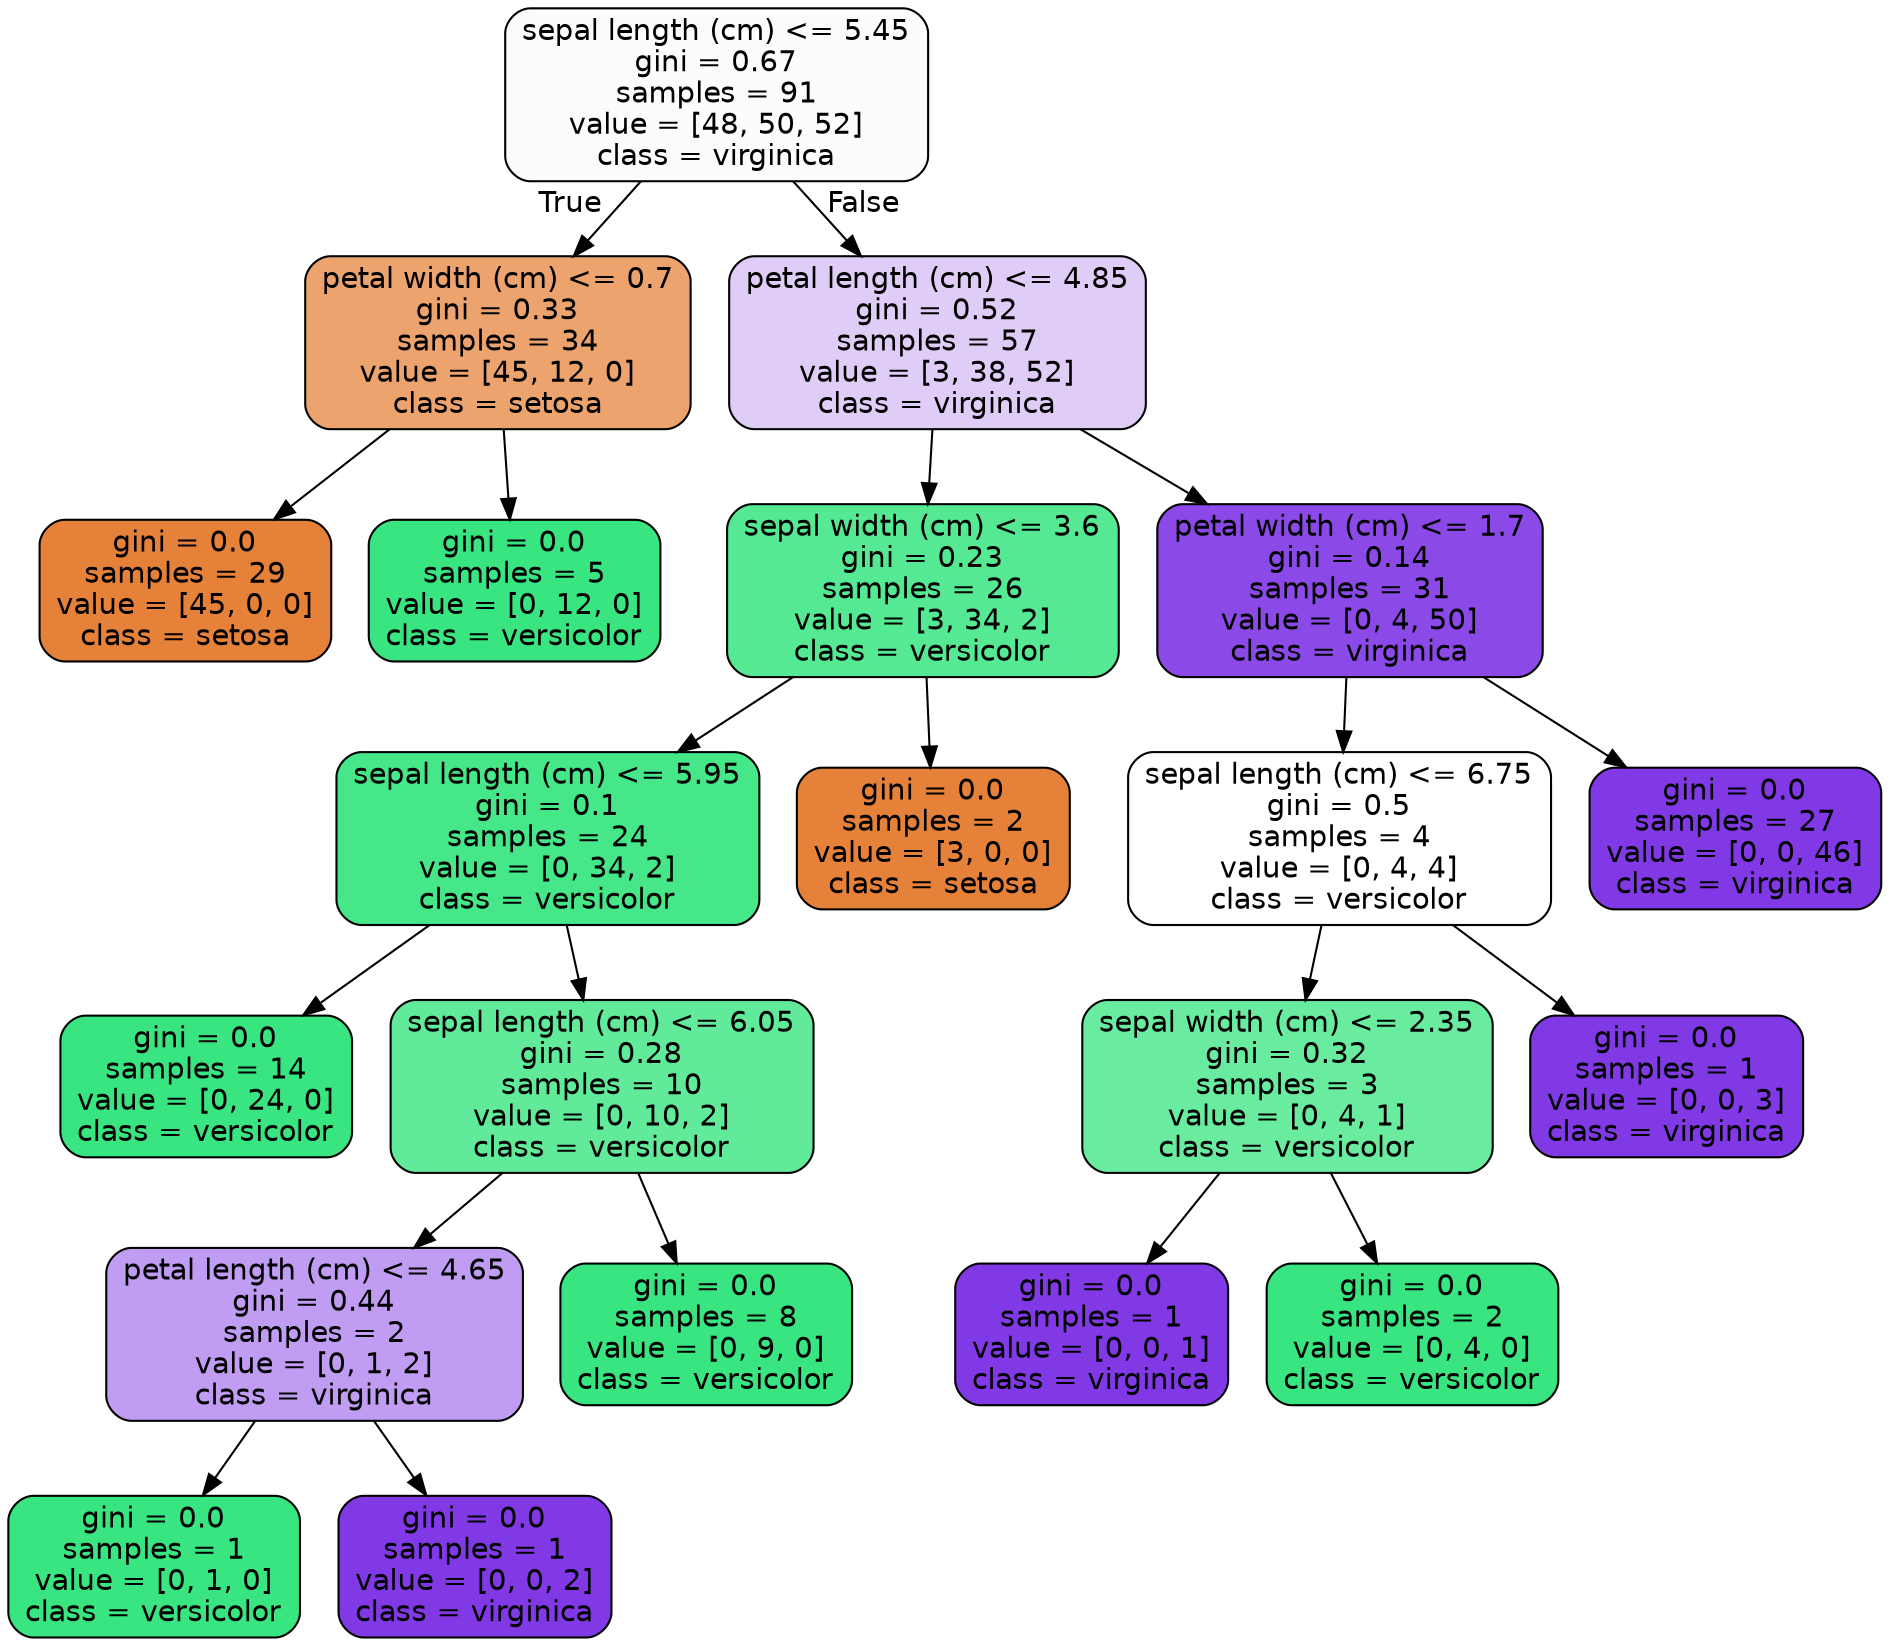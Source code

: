 digraph Tree {
node [shape=box, style="filled, rounded", color="black", fontname=helvetica] ;
edge [fontname=helvetica] ;
0 [label="sepal length (cm) <= 5.45\ngini = 0.67\nsamples = 91\nvalue = [48, 50, 52]\nclass = virginica", fillcolor="#fcfbfe"] ;
1 [label="petal width (cm) <= 0.7\ngini = 0.33\nsamples = 34\nvalue = [45, 12, 0]\nclass = setosa", fillcolor="#eca36e"] ;
0 -> 1 [labeldistance=2.5, labelangle=45, headlabel="True"] ;
2 [label="gini = 0.0\nsamples = 29\nvalue = [45, 0, 0]\nclass = setosa", fillcolor="#e58139"] ;
1 -> 2 ;
3 [label="gini = 0.0\nsamples = 5\nvalue = [0, 12, 0]\nclass = versicolor", fillcolor="#39e581"] ;
1 -> 3 ;
4 [label="petal length (cm) <= 4.85\ngini = 0.52\nsamples = 57\nvalue = [3, 38, 52]\nclass = virginica", fillcolor="#dfcdf8"] ;
0 -> 4 [labeldistance=2.5, labelangle=-45, headlabel="False"] ;
5 [label="sepal width (cm) <= 3.6\ngini = 0.23\nsamples = 26\nvalue = [3, 34, 2]\nclass = versicolor", fillcolor="#54e992"] ;
4 -> 5 ;
6 [label="sepal length (cm) <= 5.95\ngini = 0.1\nsamples = 24\nvalue = [0, 34, 2]\nclass = versicolor", fillcolor="#45e788"] ;
5 -> 6 ;
7 [label="gini = 0.0\nsamples = 14\nvalue = [0, 24, 0]\nclass = versicolor", fillcolor="#39e581"] ;
6 -> 7 ;
8 [label="sepal length (cm) <= 6.05\ngini = 0.28\nsamples = 10\nvalue = [0, 10, 2]\nclass = versicolor", fillcolor="#61ea9a"] ;
6 -> 8 ;
9 [label="petal length (cm) <= 4.65\ngini = 0.44\nsamples = 2\nvalue = [0, 1, 2]\nclass = virginica", fillcolor="#c09cf2"] ;
8 -> 9 ;
10 [label="gini = 0.0\nsamples = 1\nvalue = [0, 1, 0]\nclass = versicolor", fillcolor="#39e581"] ;
9 -> 10 ;
11 [label="gini = 0.0\nsamples = 1\nvalue = [0, 0, 2]\nclass = virginica", fillcolor="#8139e5"] ;
9 -> 11 ;
12 [label="gini = 0.0\nsamples = 8\nvalue = [0, 9, 0]\nclass = versicolor", fillcolor="#39e581"] ;
8 -> 12 ;
13 [label="gini = 0.0\nsamples = 2\nvalue = [3, 0, 0]\nclass = setosa", fillcolor="#e58139"] ;
5 -> 13 ;
14 [label="petal width (cm) <= 1.7\ngini = 0.14\nsamples = 31\nvalue = [0, 4, 50]\nclass = virginica", fillcolor="#8b49e7"] ;
4 -> 14 ;
15 [label="sepal length (cm) <= 6.75\ngini = 0.5\nsamples = 4\nvalue = [0, 4, 4]\nclass = versicolor", fillcolor="#ffffff"] ;
14 -> 15 ;
16 [label="sepal width (cm) <= 2.35\ngini = 0.32\nsamples = 3\nvalue = [0, 4, 1]\nclass = versicolor", fillcolor="#6aeca0"] ;
15 -> 16 ;
17 [label="gini = 0.0\nsamples = 1\nvalue = [0, 0, 1]\nclass = virginica", fillcolor="#8139e5"] ;
16 -> 17 ;
18 [label="gini = 0.0\nsamples = 2\nvalue = [0, 4, 0]\nclass = versicolor", fillcolor="#39e581"] ;
16 -> 18 ;
19 [label="gini = 0.0\nsamples = 1\nvalue = [0, 0, 3]\nclass = virginica", fillcolor="#8139e5"] ;
15 -> 19 ;
20 [label="gini = 0.0\nsamples = 27\nvalue = [0, 0, 46]\nclass = virginica", fillcolor="#8139e5"] ;
14 -> 20 ;
}